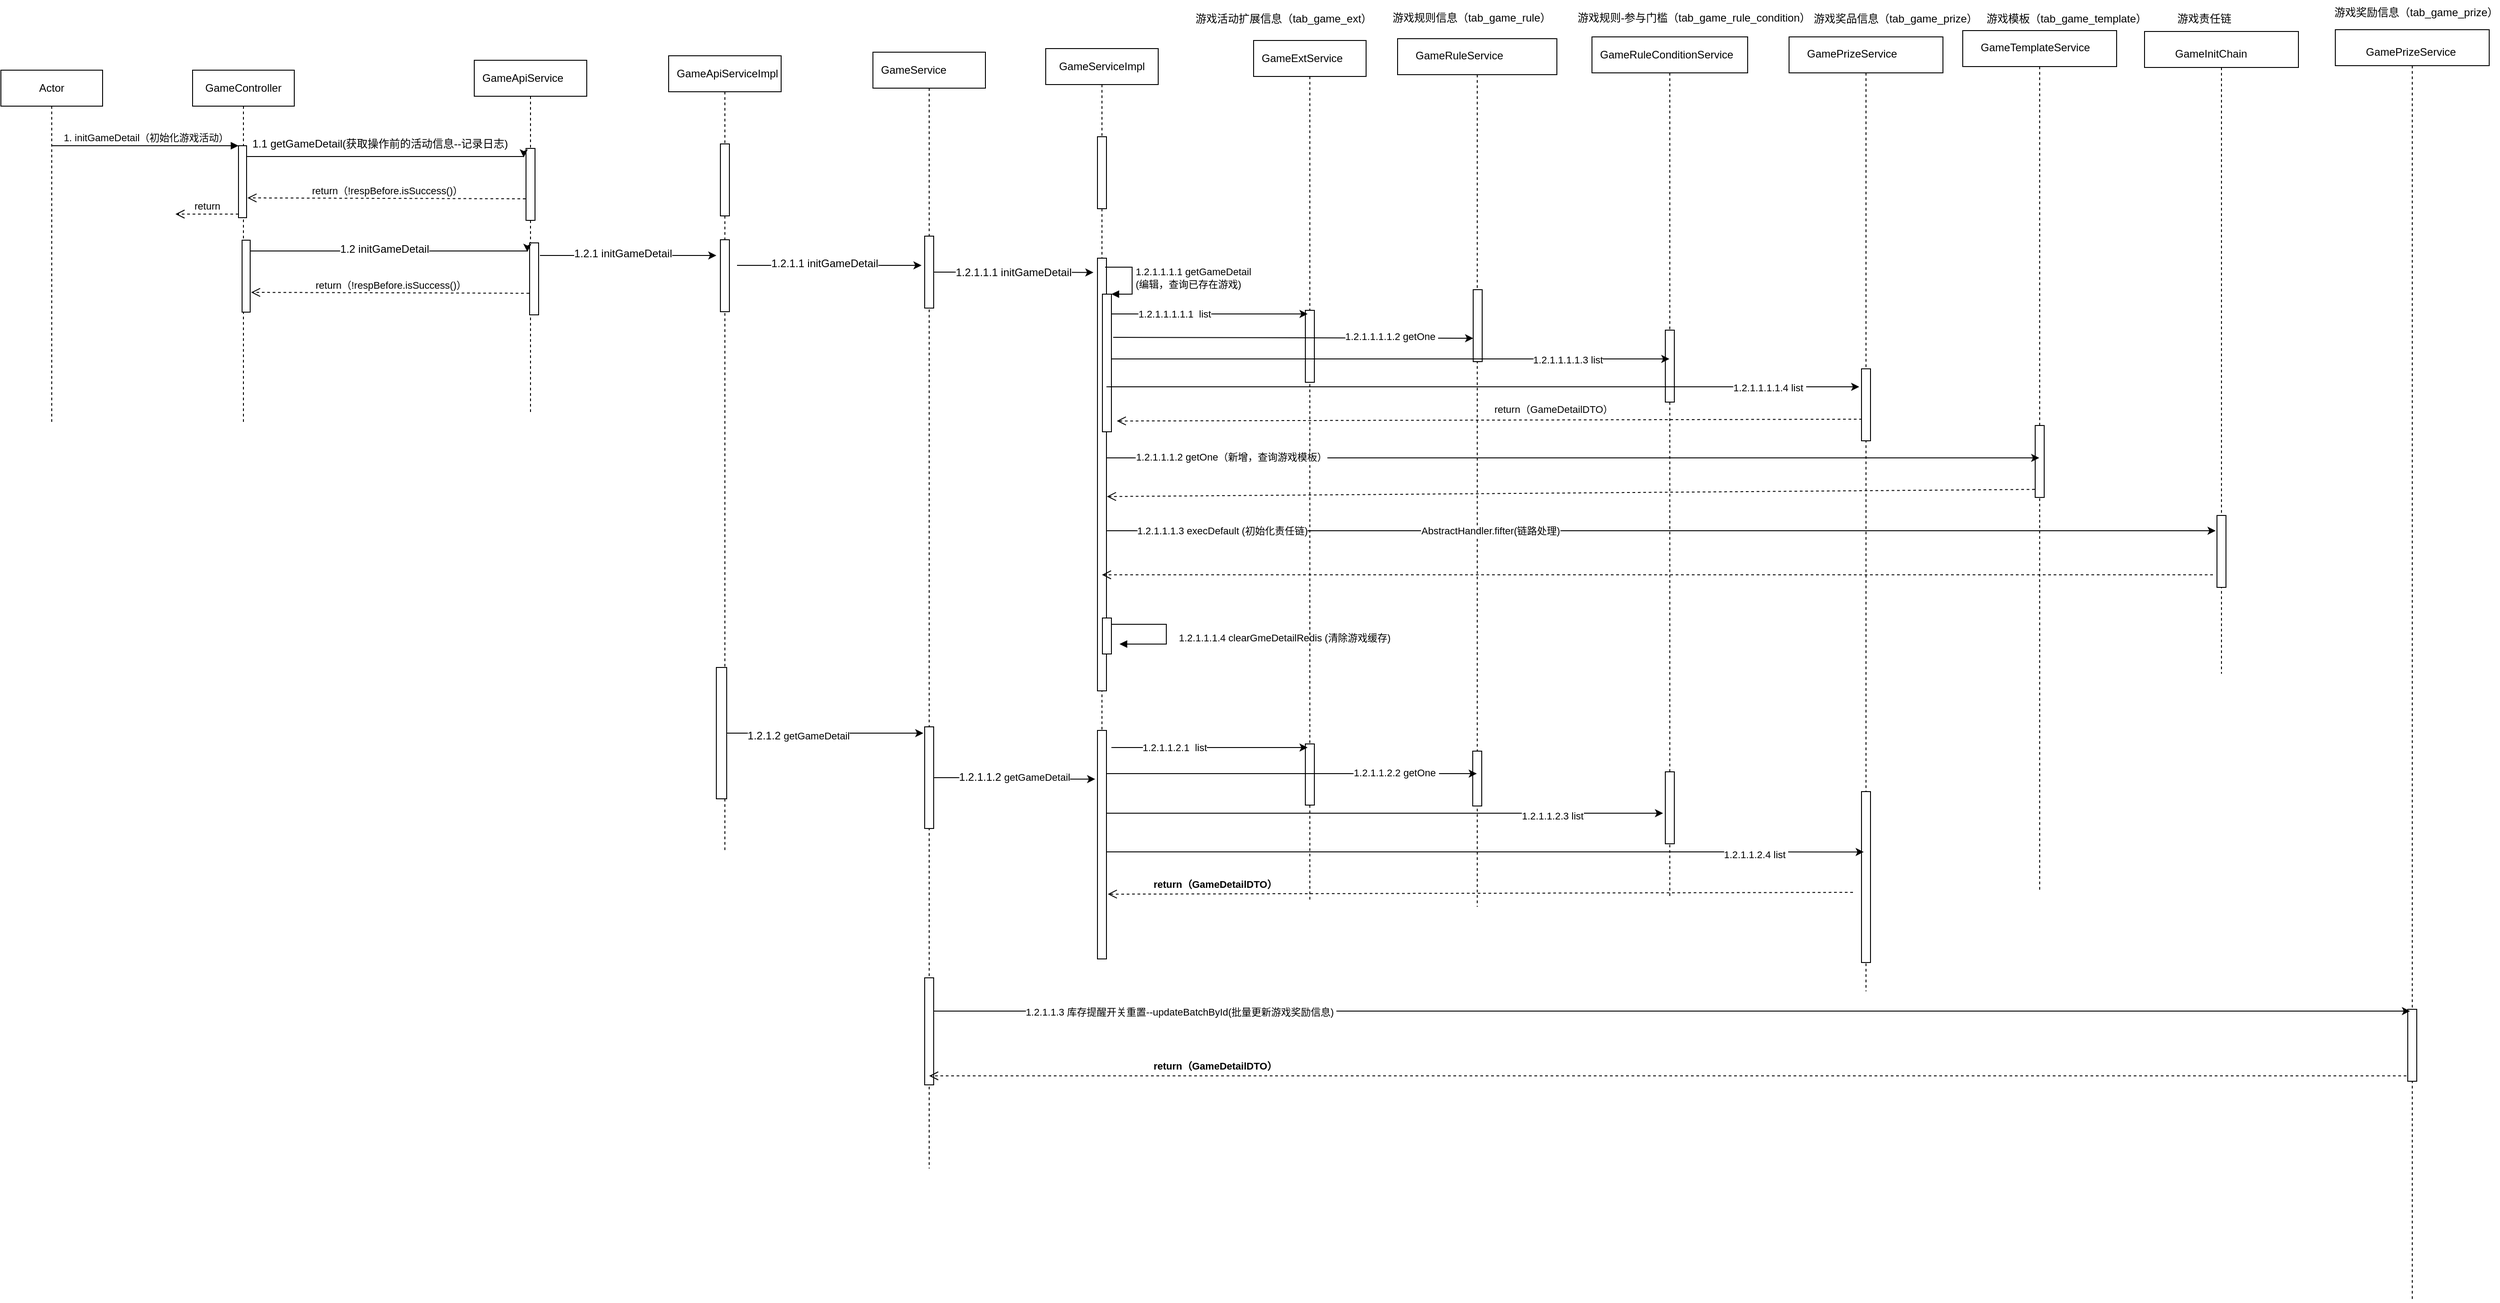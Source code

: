 <mxfile version="20.0.4" type="github">
  <diagram id="1G8xQlf1kXc83v-TsdEQ" name="第 1 页">
    <mxGraphModel dx="2686" dy="1250" grid="0" gridSize="10" guides="1" tooltips="1" connect="1" arrows="1" fold="1" page="0" pageScale="1" pageWidth="827" pageHeight="1169" math="0" shadow="0">
      <root>
        <mxCell id="0" />
        <mxCell id="1" parent="0" />
        <mxCell id="di5l27wVPfo-70FuPS_U-1" value="Actor" style="shape=umlLifeline;perimeter=lifelinePerimeter;whiteSpace=wrap;html=1;container=1;collapsible=0;recursiveResize=0;outlineConnect=0;" vertex="1" parent="1">
          <mxGeometry x="-565" y="3" width="113" height="392" as="geometry" />
        </mxCell>
        <mxCell id="di5l27wVPfo-70FuPS_U-2" value="GameController" style="shape=umlLifeline;perimeter=lifelinePerimeter;whiteSpace=wrap;html=1;container=1;collapsible=0;recursiveResize=0;outlineConnect=0;" vertex="1" parent="1">
          <mxGeometry x="-352" y="3" width="113" height="392" as="geometry" />
        </mxCell>
        <mxCell id="di5l27wVPfo-70FuPS_U-3" value="" style="html=1;points=[];perimeter=orthogonalPerimeter;" vertex="1" parent="di5l27wVPfo-70FuPS_U-2">
          <mxGeometry x="51" y="84" width="9" height="80" as="geometry" />
        </mxCell>
        <mxCell id="di5l27wVPfo-70FuPS_U-5" value="return" style="html=1;verticalAlign=bottom;endArrow=open;dashed=1;endSize=8;exitX=0;exitY=0.95;rounded=0;" edge="1" source="di5l27wVPfo-70FuPS_U-3" parent="di5l27wVPfo-70FuPS_U-2">
          <mxGeometry relative="1" as="geometry">
            <mxPoint x="-19" y="160" as="targetPoint" />
          </mxGeometry>
        </mxCell>
        <mxCell id="di5l27wVPfo-70FuPS_U-4" value="1. initGameDetail（初始化游戏活动）" style="html=1;verticalAlign=bottom;endArrow=block;entryX=0;entryY=0;rounded=0;" edge="1" target="di5l27wVPfo-70FuPS_U-3" parent="1" source="di5l27wVPfo-70FuPS_U-1">
          <mxGeometry relative="1" as="geometry">
            <mxPoint x="-548" y="82" as="sourcePoint" />
          </mxGeometry>
        </mxCell>
        <mxCell id="di5l27wVPfo-70FuPS_U-8" value="&lt;div style=&quot;text-align: start;&quot;&gt;&lt;font face=&quot;monospace&quot; color=&quot;#ba0000&quot;&gt;&lt;span style=&quot;font-size: 0px;&quot;&gt;GameApiService&lt;/span&gt;&lt;/font&gt;&lt;br&gt;&lt;/div&gt;" style="shape=umlLifeline;perimeter=lifelinePerimeter;whiteSpace=wrap;html=1;container=1;collapsible=0;recursiveResize=0;outlineConnect=0;" vertex="1" parent="1">
          <mxGeometry x="-39" y="-8" width="125" height="392" as="geometry" />
        </mxCell>
        <mxCell id="di5l27wVPfo-70FuPS_U-9" value="" style="html=1;points=[];perimeter=orthogonalPerimeter;" vertex="1" parent="di5l27wVPfo-70FuPS_U-8">
          <mxGeometry x="57.5" y="98" width="10" height="80" as="geometry" />
        </mxCell>
        <mxCell id="di5l27wVPfo-70FuPS_U-11" value="GameApiService" style="text;whiteSpace=wrap;html=1;" vertex="1" parent="di5l27wVPfo-70FuPS_U-8">
          <mxGeometry x="7" y="6" width="118" height="36" as="geometry" />
        </mxCell>
        <mxCell id="di5l27wVPfo-70FuPS_U-35" style="edgeStyle=orthogonalEdgeStyle;rounded=0;orthogonalLoop=1;jettySize=auto;html=1;" edge="1" parent="di5l27wVPfo-70FuPS_U-8">
          <mxGeometry relative="1" as="geometry">
            <Array as="points">
              <mxPoint x="73" y="217" />
            </Array>
            <mxPoint x="73" y="217" as="sourcePoint" />
            <mxPoint x="269" y="217" as="targetPoint" />
          </mxGeometry>
        </mxCell>
        <mxCell id="di5l27wVPfo-70FuPS_U-37" value="&lt;span style=&quot;font-size: 12px;&quot;&gt;1.2.1 initGameDetail&lt;/span&gt;" style="edgeLabel;html=1;align=center;verticalAlign=middle;resizable=0;points=[];" vertex="1" connectable="0" parent="di5l27wVPfo-70FuPS_U-35">
          <mxGeometry x="-0.059" y="2" relative="1" as="geometry">
            <mxPoint as="offset" />
          </mxGeometry>
        </mxCell>
        <mxCell id="di5l27wVPfo-70FuPS_U-12" style="edgeStyle=orthogonalEdgeStyle;rounded=0;orthogonalLoop=1;jettySize=auto;html=1;entryX=-0.25;entryY=0.125;entryDx=0;entryDy=0;entryPerimeter=0;" edge="1" parent="1" source="di5l27wVPfo-70FuPS_U-3" target="di5l27wVPfo-70FuPS_U-9">
          <mxGeometry relative="1" as="geometry">
            <Array as="points">
              <mxPoint x="-219" y="99" />
              <mxPoint x="-219" y="99" />
            </Array>
          </mxGeometry>
        </mxCell>
        <mxCell id="di5l27wVPfo-70FuPS_U-13" value="1.1 getGameDetail(获取操作前的活动信息--记录日志)" style="text;html=1;align=center;verticalAlign=middle;resizable=0;points=[];autosize=1;strokeColor=none;fillColor=none;" vertex="1" parent="1">
          <mxGeometry x="-295" y="72" width="302" height="26" as="geometry" />
        </mxCell>
        <mxCell id="di5l27wVPfo-70FuPS_U-15" value="return（!respBefore.isSuccess()）" style="html=1;verticalAlign=bottom;endArrow=open;dashed=1;endSize=8;exitX=-0.05;exitY=0.7;rounded=0;exitDx=0;exitDy=0;exitPerimeter=0;entryX=1.111;entryY=0.725;entryDx=0;entryDy=0;entryPerimeter=0;" edge="1" parent="1" source="di5l27wVPfo-70FuPS_U-9" target="di5l27wVPfo-70FuPS_U-3">
          <mxGeometry relative="1" as="geometry">
            <mxPoint x="-290" y="140" as="targetPoint" />
            <mxPoint x="-291" y="173" as="sourcePoint" />
          </mxGeometry>
        </mxCell>
        <mxCell id="di5l27wVPfo-70FuPS_U-16" value="" style="html=1;points=[];perimeter=orthogonalPerimeter;" vertex="1" parent="1">
          <mxGeometry x="-297" y="192" width="9" height="80" as="geometry" />
        </mxCell>
        <mxCell id="di5l27wVPfo-70FuPS_U-17" value="" style="html=1;points=[];perimeter=orthogonalPerimeter;" vertex="1" parent="1">
          <mxGeometry x="22.5" y="195" width="10" height="80" as="geometry" />
        </mxCell>
        <mxCell id="di5l27wVPfo-70FuPS_U-18" style="edgeStyle=orthogonalEdgeStyle;rounded=0;orthogonalLoop=1;jettySize=auto;html=1;entryX=-0.25;entryY=0.125;entryDx=0;entryDy=0;entryPerimeter=0;" edge="1" parent="1" source="di5l27wVPfo-70FuPS_U-16" target="di5l27wVPfo-70FuPS_U-17">
          <mxGeometry relative="1" as="geometry">
            <Array as="points">
              <mxPoint x="-215" y="204" />
              <mxPoint x="-215" y="204" />
            </Array>
          </mxGeometry>
        </mxCell>
        <mxCell id="di5l27wVPfo-70FuPS_U-38" value="&lt;span style=&quot;font-size: 12px;&quot;&gt;1.2 initGameDetail&lt;/span&gt;" style="edgeLabel;html=1;align=center;verticalAlign=middle;resizable=0;points=[];" vertex="1" connectable="0" parent="di5l27wVPfo-70FuPS_U-18">
          <mxGeometry x="0.461" y="1" relative="1" as="geometry">
            <mxPoint x="-77" y="-1" as="offset" />
          </mxGeometry>
        </mxCell>
        <mxCell id="di5l27wVPfo-70FuPS_U-20" value="return（!respBefore.isSuccess()）" style="html=1;verticalAlign=bottom;endArrow=open;dashed=1;endSize=8;exitX=-0.05;exitY=0.7;rounded=0;exitDx=0;exitDy=0;exitPerimeter=0;entryX=1.111;entryY=0.725;entryDx=0;entryDy=0;entryPerimeter=0;" edge="1" parent="1" source="di5l27wVPfo-70FuPS_U-17" target="di5l27wVPfo-70FuPS_U-16">
          <mxGeometry relative="1" as="geometry">
            <mxPoint x="-286" y="245" as="targetPoint" />
            <mxPoint x="-287" y="278" as="sourcePoint" />
          </mxGeometry>
        </mxCell>
        <mxCell id="di5l27wVPfo-70FuPS_U-21" value="&lt;div style=&quot;text-align: start;&quot;&gt;GameServiceImpl&lt;br&gt;&lt;/div&gt;" style="shape=umlLifeline;perimeter=lifelinePerimeter;whiteSpace=wrap;html=1;container=1;collapsible=0;recursiveResize=0;outlineConnect=0;" vertex="1" parent="1">
          <mxGeometry x="596" y="-21" width="125" height="1012" as="geometry" />
        </mxCell>
        <mxCell id="di5l27wVPfo-70FuPS_U-22" value="" style="html=1;points=[];perimeter=orthogonalPerimeter;" vertex="1" parent="di5l27wVPfo-70FuPS_U-21">
          <mxGeometry x="57.5" y="98" width="10" height="80" as="geometry" />
        </mxCell>
        <mxCell id="di5l27wVPfo-70FuPS_U-24" value="" style="html=1;points=[];perimeter=orthogonalPerimeter;" vertex="1" parent="di5l27wVPfo-70FuPS_U-21">
          <mxGeometry x="57.5" y="233" width="10" height="481" as="geometry" />
        </mxCell>
        <mxCell id="di5l27wVPfo-70FuPS_U-39" value="" style="html=1;points=[];perimeter=orthogonalPerimeter;" vertex="1" parent="di5l27wVPfo-70FuPS_U-21">
          <mxGeometry x="63" y="273" width="10" height="153" as="geometry" />
        </mxCell>
        <mxCell id="di5l27wVPfo-70FuPS_U-40" value="1.2.1.1.1.1 getGameDetail&lt;br&gt;(编辑，查询已存在游戏)&amp;nbsp;" style="edgeStyle=orthogonalEdgeStyle;html=1;align=left;spacingLeft=2;endArrow=block;rounded=0;entryX=1;entryY=0;" edge="1" target="di5l27wVPfo-70FuPS_U-39" parent="di5l27wVPfo-70FuPS_U-21">
          <mxGeometry relative="1" as="geometry">
            <mxPoint x="66" y="243" as="sourcePoint" />
            <Array as="points">
              <mxPoint x="96" y="243" />
            </Array>
          </mxGeometry>
        </mxCell>
        <mxCell id="di5l27wVPfo-70FuPS_U-67" value="return（GameDetailDTO）" style="html=1;verticalAlign=bottom;endArrow=open;dashed=1;endSize=8;rounded=0;exitX=0.05;exitY=0.7;exitDx=0;exitDy=0;exitPerimeter=0;" edge="1" parent="di5l27wVPfo-70FuPS_U-21" source="di5l27wVPfo-70FuPS_U-59">
          <mxGeometry x="-0.172" y="-3" relative="1" as="geometry">
            <mxPoint x="905" y="410" as="sourcePoint" />
            <mxPoint x="79" y="414" as="targetPoint" />
            <mxPoint as="offset" />
          </mxGeometry>
        </mxCell>
        <mxCell id="di5l27wVPfo-70FuPS_U-90" value="1.2.1.1.1.4 clearGmeDetailRedis (清除游戏缓存)" style="edgeStyle=orthogonalEdgeStyle;html=1;align=left;spacingLeft=2;endArrow=block;rounded=0;startArrow=none;" edge="1" parent="di5l27wVPfo-70FuPS_U-21" source="di5l27wVPfo-70FuPS_U-89">
          <mxGeometry x="0.126" y="10" relative="1" as="geometry">
            <mxPoint x="68" y="640" as="sourcePoint" />
            <Array as="points">
              <mxPoint x="134" y="640" />
              <mxPoint x="134" y="662" />
            </Array>
            <mxPoint x="82" y="662" as="targetPoint" />
            <mxPoint as="offset" />
          </mxGeometry>
        </mxCell>
        <mxCell id="di5l27wVPfo-70FuPS_U-89" value="" style="html=1;points=[];perimeter=orthogonalPerimeter;" vertex="1" parent="di5l27wVPfo-70FuPS_U-21">
          <mxGeometry x="63" y="633" width="10" height="40" as="geometry" />
        </mxCell>
        <mxCell id="di5l27wVPfo-70FuPS_U-121" value="" style="html=1;points=[];perimeter=orthogonalPerimeter;" vertex="1" parent="di5l27wVPfo-70FuPS_U-21">
          <mxGeometry x="57.5" y="758" width="10" height="254" as="geometry" />
        </mxCell>
        <mxCell id="di5l27wVPfo-70FuPS_U-26" value="&lt;div style=&quot;text-align: start;&quot;&gt;&lt;font face=&quot;monospace&quot; color=&quot;#ba0000&quot;&gt;&lt;span style=&quot;font-size: 0px;&quot;&gt;GameApiService&lt;/span&gt;&lt;/font&gt;&lt;br&gt;&lt;/div&gt;" style="shape=umlLifeline;perimeter=lifelinePerimeter;whiteSpace=wrap;html=1;container=1;collapsible=0;recursiveResize=0;outlineConnect=0;" vertex="1" parent="1">
          <mxGeometry x="987" y="-32" width="177" height="965" as="geometry" />
        </mxCell>
        <mxCell id="di5l27wVPfo-70FuPS_U-27" value="" style="html=1;points=[];perimeter=orthogonalPerimeter;" vertex="1" parent="di5l27wVPfo-70FuPS_U-26">
          <mxGeometry x="84" y="279" width="10" height="80" as="geometry" />
        </mxCell>
        <mxCell id="di5l27wVPfo-70FuPS_U-28" value="GameRuleService" style="text;whiteSpace=wrap;html=1;" vertex="1" parent="di5l27wVPfo-70FuPS_U-26">
          <mxGeometry x="18" y="5" width="118" height="36" as="geometry" />
        </mxCell>
        <mxCell id="di5l27wVPfo-70FuPS_U-145" value="" style="html=1;points=[];perimeter=orthogonalPerimeter;" vertex="1" parent="di5l27wVPfo-70FuPS_U-26">
          <mxGeometry x="83.5" y="792" width="10" height="61" as="geometry" />
        </mxCell>
        <mxCell id="di5l27wVPfo-70FuPS_U-155" value="return（GameDetailDTO）" style="html=1;verticalAlign=bottom;endArrow=open;dashed=1;endSize=8;rounded=0;exitX=0.05;exitY=0.7;exitDx=0;exitDy=0;exitPerimeter=0;fontStyle=1" edge="1" parent="di5l27wVPfo-70FuPS_U-26">
          <mxGeometry x="0.713" y="-2" relative="1" as="geometry">
            <mxPoint x="506" y="949" as="sourcePoint" />
            <mxPoint x="-322" y="951" as="targetPoint" />
            <mxPoint as="offset" />
          </mxGeometry>
        </mxCell>
        <mxCell id="di5l27wVPfo-70FuPS_U-30" value="&lt;div style=&quot;text-align: start;&quot;&gt;&lt;font face=&quot;monospace&quot; color=&quot;#ba0000&quot;&gt;&lt;span style=&quot;font-size: 0px;&quot;&gt;GameApiService&lt;/span&gt;&lt;/font&gt;&lt;br&gt;&lt;/div&gt;" style="shape=umlLifeline;perimeter=lifelinePerimeter;whiteSpace=wrap;html=1;container=1;collapsible=0;recursiveResize=0;outlineConnect=0;" vertex="1" parent="1">
          <mxGeometry x="1203" y="-34" width="173" height="958" as="geometry" />
        </mxCell>
        <mxCell id="di5l27wVPfo-70FuPS_U-32" value="GameRuleConditionService" style="text;whiteSpace=wrap;html=1;" vertex="1" parent="di5l27wVPfo-70FuPS_U-30">
          <mxGeometry x="7" y="6" width="118" height="36" as="geometry" />
        </mxCell>
        <mxCell id="di5l27wVPfo-70FuPS_U-33" value="" style="html=1;points=[];perimeter=orthogonalPerimeter;" vertex="1" parent="di5l27wVPfo-70FuPS_U-30">
          <mxGeometry x="81.5" y="326" width="10" height="80" as="geometry" />
        </mxCell>
        <mxCell id="di5l27wVPfo-70FuPS_U-148" value="" style="html=1;points=[];perimeter=orthogonalPerimeter;" vertex="1" parent="di5l27wVPfo-70FuPS_U-30">
          <mxGeometry x="81.5" y="817" width="10" height="80" as="geometry" />
        </mxCell>
        <mxCell id="di5l27wVPfo-70FuPS_U-43" value="&lt;div style=&quot;text-align: start;&quot;&gt;&lt;span style=&quot;color: rgba(0, 0, 0, 0); font-family: monospace; font-size: 0px;&quot;&gt;%3CmxGraphModel%3E%3Croot%3E%3CmxCell%20id%3D%220%22%2F%3E%3CmxCell%20id%3D%221%22%20parent%3D%220%22%2F%3E%3CmxCell%20id%3D%222%22%20value%3D%22%22%20style%3D%22html%3D1%3Bpoints%3D%5B%5D%3Bperimeter%3DorthogonalPerimeter%3B%22%20vertex%3D%221%22%20parent%3D%221%22%3E%3CmxGeometry%20x%3D%22884.5%22%20y%3D%22270%22%20width%3D%2210%22%20height%3D%2280%22%20as%3D%22geometry%22%2F%3E%3C%2FmxCell%3E%3C%2Froot%3E%3C%2FmxGraphModel%3E&lt;/span&gt;&lt;br&gt;&lt;/div&gt;&lt;span style=&quot;color: rgba(0, 0, 0, 0); font-family: monospace; font-size: 0px; text-align: start;&quot;&gt;%3CmxGraphModel%3E%3Croot%3E%3CmxCell%20id%3D%220%22%2F%3E%3CmxCell%20id%3D%221%22%20parent%3D%220%22%2F%3E%3CmxCell%20id%3D%222%22%20value%3D%22%22%20style%3D%22html%3D1%3Bpoints%3D%5B%5D%3Bperimeter%3DorthogonalPerimeter%3B%22%20vertex%3D%221%22%20parent%3D%221%22%3E%3CmxGeometry%20x%3D%22884.5%22%20y%3D%22270%22%20width%3D%2210%22%20height%3D%2280%22%20as%3D%22geometry%22%2F%3E%3C%2FmxCell%3E%3C%2Froot%3E%3C%2FmxGraphModel%3E&lt;/span&gt;" style="shape=umlLifeline;perimeter=lifelinePerimeter;whiteSpace=wrap;html=1;container=1;collapsible=0;recursiveResize=0;outlineConnect=0;" vertex="1" parent="1">
          <mxGeometry x="827" y="-30" width="125" height="957" as="geometry" />
        </mxCell>
        <mxCell id="di5l27wVPfo-70FuPS_U-45" value="GameExtService" style="text;whiteSpace=wrap;html=1;" vertex="1" parent="di5l27wVPfo-70FuPS_U-43">
          <mxGeometry x="7" y="6" width="118" height="36" as="geometry" />
        </mxCell>
        <mxCell id="di5l27wVPfo-70FuPS_U-29" value="" style="html=1;points=[];perimeter=orthogonalPerimeter;" vertex="1" parent="di5l27wVPfo-70FuPS_U-43">
          <mxGeometry x="57.5" y="300" width="10" height="80" as="geometry" />
        </mxCell>
        <mxCell id="di5l27wVPfo-70FuPS_U-142" value="" style="html=1;points=[];perimeter=orthogonalPerimeter;" vertex="1" parent="di5l27wVPfo-70FuPS_U-43">
          <mxGeometry x="57.5" y="782" width="10" height="68" as="geometry" />
        </mxCell>
        <mxCell id="di5l27wVPfo-70FuPS_U-143" style="edgeStyle=orthogonalEdgeStyle;rounded=0;orthogonalLoop=1;jettySize=auto;html=1;entryX=0.25;entryY=0.463;entryDx=0;entryDy=0;entryPerimeter=0;" edge="1" parent="di5l27wVPfo-70FuPS_U-43">
          <mxGeometry relative="1" as="geometry">
            <mxPoint x="-158" y="786" as="sourcePoint" />
            <mxPoint x="60" y="786.04" as="targetPoint" />
            <Array as="points">
              <mxPoint x="-105" y="786" />
              <mxPoint x="-105" y="786" />
            </Array>
          </mxGeometry>
        </mxCell>
        <mxCell id="di5l27wVPfo-70FuPS_U-144" value="1.2.1.1.2.1&amp;nbsp; list" style="edgeLabel;html=1;align=center;verticalAlign=middle;resizable=0;points=[];" vertex="1" connectable="0" parent="di5l27wVPfo-70FuPS_U-143">
          <mxGeometry x="-0.357" relative="1" as="geometry">
            <mxPoint as="offset" />
          </mxGeometry>
        </mxCell>
        <mxCell id="di5l27wVPfo-70FuPS_U-47" style="edgeStyle=orthogonalEdgeStyle;rounded=0;orthogonalLoop=1;jettySize=auto;html=1;entryX=0.25;entryY=0.463;entryDx=0;entryDy=0;entryPerimeter=0;" edge="1" parent="1" source="di5l27wVPfo-70FuPS_U-39">
          <mxGeometry relative="1" as="geometry">
            <mxPoint x="887" y="274.04" as="targetPoint" />
            <Array as="points">
              <mxPoint x="722" y="274" />
              <mxPoint x="722" y="274" />
            </Array>
          </mxGeometry>
        </mxCell>
        <mxCell id="di5l27wVPfo-70FuPS_U-49" value="1.2.1.1.1.1.1&amp;nbsp; list" style="edgeLabel;html=1;align=center;verticalAlign=middle;resizable=0;points=[];" vertex="1" connectable="0" parent="di5l27wVPfo-70FuPS_U-47">
          <mxGeometry x="-0.357" relative="1" as="geometry">
            <mxPoint as="offset" />
          </mxGeometry>
        </mxCell>
        <mxCell id="di5l27wVPfo-70FuPS_U-50" value="游戏活动扩展信息（tab_game_ext）" style="text;html=1;align=center;verticalAlign=middle;resizable=0;points=[];autosize=1;strokeColor=none;fillColor=none;" vertex="1" parent="1">
          <mxGeometry x="753" y="-67" width="214" height="26" as="geometry" />
        </mxCell>
        <mxCell id="di5l27wVPfo-70FuPS_U-52" style="edgeStyle=orthogonalEdgeStyle;rounded=0;orthogonalLoop=1;jettySize=auto;html=1;entryX=0;entryY=0.675;entryDx=0;entryDy=0;entryPerimeter=0;" edge="1" parent="1" target="di5l27wVPfo-70FuPS_U-27">
          <mxGeometry relative="1" as="geometry">
            <mxPoint x="671" y="300" as="sourcePoint" />
            <mxPoint x="1008" y="294" as="targetPoint" />
            <Array as="points" />
          </mxGeometry>
        </mxCell>
        <mxCell id="di5l27wVPfo-70FuPS_U-53" value="1.2.1.1.1.1.2 getOne&amp;nbsp;" style="edgeLabel;html=1;align=center;verticalAlign=middle;resizable=0;points=[];" vertex="1" connectable="0" parent="di5l27wVPfo-70FuPS_U-52">
          <mxGeometry x="0.395" y="-1" relative="1" as="geometry">
            <mxPoint x="30" y="-3" as="offset" />
          </mxGeometry>
        </mxCell>
        <mxCell id="di5l27wVPfo-70FuPS_U-51" value="游戏规则信息（tab_game_rule）" style="text;html=1;align=center;verticalAlign=middle;resizable=0;points=[];autosize=1;strokeColor=none;fillColor=none;" vertex="1" parent="1">
          <mxGeometry x="972" y="-68" width="194" height="26" as="geometry" />
        </mxCell>
        <mxCell id="di5l27wVPfo-70FuPS_U-55" style="edgeStyle=orthogonalEdgeStyle;rounded=0;orthogonalLoop=1;jettySize=auto;html=1;" edge="1" parent="1" source="di5l27wVPfo-70FuPS_U-39" target="di5l27wVPfo-70FuPS_U-30">
          <mxGeometry relative="1" as="geometry">
            <mxPoint x="1266" y="330" as="targetPoint" />
            <Array as="points">
              <mxPoint x="871" y="324" />
              <mxPoint x="871" y="324" />
            </Array>
          </mxGeometry>
        </mxCell>
        <mxCell id="di5l27wVPfo-70FuPS_U-56" value="1.2.1.1.1.1.3 list" style="edgeLabel;html=1;align=center;verticalAlign=middle;resizable=0;points=[];" vertex="1" connectable="0" parent="di5l27wVPfo-70FuPS_U-55">
          <mxGeometry x="0.636" y="-1" relative="1" as="geometry">
            <mxPoint as="offset" />
          </mxGeometry>
        </mxCell>
        <mxCell id="di5l27wVPfo-70FuPS_U-57" value="游戏规则-参与门槛（tab_game_rule_condition）" style="text;html=1;align=center;verticalAlign=middle;resizable=0;points=[];autosize=1;strokeColor=none;fillColor=none;" vertex="1" parent="1">
          <mxGeometry x="1177" y="-68" width="277" height="26" as="geometry" />
        </mxCell>
        <mxCell id="di5l27wVPfo-70FuPS_U-58" value="&lt;div style=&quot;text-align: start;&quot;&gt;&lt;font face=&quot;monospace&quot; color=&quot;#ba0000&quot;&gt;&lt;span style=&quot;font-size: 0px;&quot;&gt;GameApiService&lt;/span&gt;&lt;/font&gt;&lt;br&gt;&lt;/div&gt;" style="shape=umlLifeline;perimeter=lifelinePerimeter;whiteSpace=wrap;html=1;container=1;collapsible=0;recursiveResize=0;outlineConnect=0;" vertex="1" parent="1">
          <mxGeometry x="1422" y="-34" width="171" height="1061" as="geometry" />
        </mxCell>
        <mxCell id="di5l27wVPfo-70FuPS_U-59" value="" style="html=1;points=[];perimeter=orthogonalPerimeter;" vertex="1" parent="di5l27wVPfo-70FuPS_U-58">
          <mxGeometry x="80.5" y="369" width="10" height="80" as="geometry" />
        </mxCell>
        <mxCell id="di5l27wVPfo-70FuPS_U-60" value="GamePrizeService" style="text;whiteSpace=wrap;html=1;" vertex="1" parent="di5l27wVPfo-70FuPS_U-58">
          <mxGeometry x="18" y="5" width="118" height="36" as="geometry" />
        </mxCell>
        <mxCell id="di5l27wVPfo-70FuPS_U-151" value="" style="html=1;points=[];perimeter=orthogonalPerimeter;" vertex="1" parent="di5l27wVPfo-70FuPS_U-58">
          <mxGeometry x="80.5" y="839" width="10" height="190" as="geometry" />
        </mxCell>
        <mxCell id="di5l27wVPfo-70FuPS_U-63" style="edgeStyle=orthogonalEdgeStyle;rounded=0;orthogonalLoop=1;jettySize=auto;html=1;entryX=-0.25;entryY=0.25;entryDx=0;entryDy=0;entryPerimeter=0;" edge="1" parent="1" source="di5l27wVPfo-70FuPS_U-24" target="di5l27wVPfo-70FuPS_U-59">
          <mxGeometry relative="1" as="geometry">
            <mxPoint x="1485" y="348" as="targetPoint" />
            <Array as="points">
              <mxPoint x="868" y="355" />
              <mxPoint x="868" y="355" />
            </Array>
          </mxGeometry>
        </mxCell>
        <mxCell id="di5l27wVPfo-70FuPS_U-64" value="1.2.1.1.1.1.4 list&amp;nbsp;" style="edgeLabel;html=1;align=center;verticalAlign=middle;resizable=0;points=[];" vertex="1" connectable="0" parent="di5l27wVPfo-70FuPS_U-63">
          <mxGeometry x="0.76" y="-1" relative="1" as="geometry">
            <mxPoint as="offset" />
          </mxGeometry>
        </mxCell>
        <mxCell id="di5l27wVPfo-70FuPS_U-65" value="游戏奖品信息（tab_game_prize）" style="text;html=1;align=center;verticalAlign=middle;resizable=0;points=[];autosize=1;strokeColor=none;fillColor=none;" vertex="1" parent="1">
          <mxGeometry x="1440" y="-67" width="200" height="26" as="geometry" />
        </mxCell>
        <mxCell id="di5l27wVPfo-70FuPS_U-70" value="&lt;div style=&quot;text-align: start;&quot;&gt;&lt;font face=&quot;monospace&quot; color=&quot;#ba0000&quot;&gt;&lt;span style=&quot;font-size: 0px;&quot;&gt;GameApiService&lt;/span&gt;&lt;/font&gt;&lt;br&gt;&lt;/div&gt;" style="shape=umlLifeline;perimeter=lifelinePerimeter;whiteSpace=wrap;html=1;container=1;collapsible=0;recursiveResize=0;outlineConnect=0;" vertex="1" parent="1">
          <mxGeometry x="1615" y="-41" width="171" height="956" as="geometry" />
        </mxCell>
        <mxCell id="di5l27wVPfo-70FuPS_U-71" value="" style="html=1;points=[];perimeter=orthogonalPerimeter;" vertex="1" parent="di5l27wVPfo-70FuPS_U-70">
          <mxGeometry x="80.5" y="439" width="10" height="80" as="geometry" />
        </mxCell>
        <mxCell id="di5l27wVPfo-70FuPS_U-72" value="GameTemplateService" style="text;whiteSpace=wrap;html=1;" vertex="1" parent="di5l27wVPfo-70FuPS_U-70">
          <mxGeometry x="18" y="5" width="118" height="36" as="geometry" />
        </mxCell>
        <mxCell id="di5l27wVPfo-70FuPS_U-74" style="edgeStyle=orthogonalEdgeStyle;rounded=0;orthogonalLoop=1;jettySize=auto;html=1;" edge="1" parent="1" source="di5l27wVPfo-70FuPS_U-24" target="di5l27wVPfo-70FuPS_U-70">
          <mxGeometry relative="1" as="geometry">
            <mxPoint x="1609" y="412" as="targetPoint" />
            <Array as="points">
              <mxPoint x="1098" y="434" />
              <mxPoint x="1098" y="434" />
            </Array>
          </mxGeometry>
        </mxCell>
        <mxCell id="di5l27wVPfo-70FuPS_U-75" value="&lt;span style=&quot;text-align: left;&quot;&gt;1.2.1.1.1.2&lt;/span&gt;&amp;nbsp;getOne（新增，查询游戏模板）" style="edgeLabel;html=1;align=center;verticalAlign=middle;resizable=0;points=[];" vertex="1" connectable="0" parent="di5l27wVPfo-70FuPS_U-74">
          <mxGeometry x="-0.875" y="-2" relative="1" as="geometry">
            <mxPoint x="73" y="-3" as="offset" />
          </mxGeometry>
        </mxCell>
        <mxCell id="di5l27wVPfo-70FuPS_U-76" value="游戏模板（tab_game_template）" style="text;html=1;align=center;verticalAlign=middle;resizable=0;points=[];autosize=1;strokeColor=none;fillColor=none;" vertex="1" parent="1">
          <mxGeometry x="1632" y="-67" width="196" height="26" as="geometry" />
        </mxCell>
        <mxCell id="di5l27wVPfo-70FuPS_U-77" value="&lt;div style=&quot;text-align: start;&quot;&gt;&lt;font face=&quot;monospace&quot; color=&quot;#ba0000&quot;&gt;&lt;span style=&quot;font-size: 0px;&quot;&gt;GameApiService&lt;/span&gt;&lt;/font&gt;&lt;br&gt;&lt;/div&gt;" style="shape=umlLifeline;perimeter=lifelinePerimeter;whiteSpace=wrap;html=1;container=1;collapsible=0;recursiveResize=0;outlineConnect=0;" vertex="1" parent="1">
          <mxGeometry x="1817" y="-40" width="171" height="714" as="geometry" />
        </mxCell>
        <mxCell id="di5l27wVPfo-70FuPS_U-78" value="" style="html=1;points=[];perimeter=orthogonalPerimeter;" vertex="1" parent="di5l27wVPfo-70FuPS_U-77">
          <mxGeometry x="80.5" y="538" width="10" height="80" as="geometry" />
        </mxCell>
        <mxCell id="di5l27wVPfo-70FuPS_U-79" value="&lt;font face=&quot;monospace&quot; color=&quot;#ba0000&quot;&gt;&lt;span style=&quot;font-size: 0px;&quot;&gt;GameInitChain&lt;/span&gt;&lt;/font&gt;" style="text;whiteSpace=wrap;html=1;" vertex="1" parent="di5l27wVPfo-70FuPS_U-77">
          <mxGeometry x="18" y="5" width="118" height="36" as="geometry" />
        </mxCell>
        <mxCell id="di5l27wVPfo-70FuPS_U-83" value="GameInitChain" style="text;whiteSpace=wrap;html=1;" vertex="1" parent="di5l27wVPfo-70FuPS_U-77">
          <mxGeometry x="31.5" y="11" width="108" height="36" as="geometry" />
        </mxCell>
        <mxCell id="di5l27wVPfo-70FuPS_U-87" value="" style="html=1;verticalAlign=bottom;endArrow=open;dashed=1;endSize=8;rounded=0;" edge="1" parent="di5l27wVPfo-70FuPS_U-77" target="di5l27wVPfo-70FuPS_U-21">
          <mxGeometry relative="1" as="geometry">
            <mxPoint x="76" y="604" as="sourcePoint" />
            <mxPoint x="-940" y="622" as="targetPoint" />
          </mxGeometry>
        </mxCell>
        <mxCell id="di5l27wVPfo-70FuPS_U-84" value="游戏责任链" style="text;html=1;align=center;verticalAlign=middle;resizable=0;points=[];autosize=1;strokeColor=none;fillColor=none;" vertex="1" parent="1">
          <mxGeometry x="1844" y="-67" width="78" height="26" as="geometry" />
        </mxCell>
        <mxCell id="di5l27wVPfo-70FuPS_U-85" style="edgeStyle=orthogonalEdgeStyle;rounded=0;orthogonalLoop=1;jettySize=auto;html=1;entryX=-0.15;entryY=0.213;entryDx=0;entryDy=0;entryPerimeter=0;" edge="1" parent="1" source="di5l27wVPfo-70FuPS_U-24" target="di5l27wVPfo-70FuPS_U-78">
          <mxGeometry relative="1" as="geometry">
            <Array as="points">
              <mxPoint x="1104" y="515" />
              <mxPoint x="1104" y="515" />
            </Array>
          </mxGeometry>
        </mxCell>
        <mxCell id="di5l27wVPfo-70FuPS_U-86" value="&lt;span style=&quot;text-align: left;&quot;&gt;1.2.1.1.1.3&amp;nbsp;&lt;/span&gt;execDefault (初始化责任链)" style="edgeLabel;html=1;align=center;verticalAlign=middle;resizable=0;points=[];" vertex="1" connectable="0" parent="di5l27wVPfo-70FuPS_U-85">
          <mxGeometry x="-0.946" y="-1" relative="1" as="geometry">
            <mxPoint x="95" y="-1" as="offset" />
          </mxGeometry>
        </mxCell>
        <mxCell id="di5l27wVPfo-70FuPS_U-88" value="&lt;span style=&quot;font-size: 11px;&quot;&gt;AbstractHandler.fifter(链路处理)&lt;/span&gt;" style="edgeLabel;html=1;align=center;verticalAlign=middle;resizable=0;points=[];" vertex="1" connectable="0" parent="di5l27wVPfo-70FuPS_U-85">
          <mxGeometry x="-0.326" y="-2" relative="1" as="geometry">
            <mxPoint x="11" y="-2" as="offset" />
          </mxGeometry>
        </mxCell>
        <mxCell id="di5l27wVPfo-70FuPS_U-92" value="&lt;div style=&quot;text-align: start;&quot;&gt;&lt;font face=&quot;monospace&quot; color=&quot;#ba0000&quot;&gt;&lt;span style=&quot;font-size: 0px;&quot;&gt;GameApiService&lt;/span&gt;&lt;/font&gt;&lt;br&gt;&lt;/div&gt;" style="shape=umlLifeline;perimeter=lifelinePerimeter;whiteSpace=wrap;html=1;container=1;collapsible=0;recursiveResize=0;outlineConnect=0;" vertex="1" parent="1">
          <mxGeometry x="177" y="-13" width="125" height="886" as="geometry" />
        </mxCell>
        <mxCell id="di5l27wVPfo-70FuPS_U-93" value="" style="html=1;points=[];perimeter=orthogonalPerimeter;" vertex="1" parent="di5l27wVPfo-70FuPS_U-92">
          <mxGeometry x="57.5" y="98" width="10" height="80" as="geometry" />
        </mxCell>
        <mxCell id="di5l27wVPfo-70FuPS_U-94" value="GameApiServiceImpl" style="text;whiteSpace=wrap;html=1;" vertex="1" parent="di5l27wVPfo-70FuPS_U-92">
          <mxGeometry x="7" y="6" width="118" height="36" as="geometry" />
        </mxCell>
        <mxCell id="di5l27wVPfo-70FuPS_U-95" value="" style="html=1;points=[];perimeter=orthogonalPerimeter;" vertex="1" parent="di5l27wVPfo-70FuPS_U-92">
          <mxGeometry x="57.5" y="204.5" width="10" height="80" as="geometry" />
        </mxCell>
        <mxCell id="di5l27wVPfo-70FuPS_U-126" value="&lt;span style=&quot;color: rgba(0, 0, 0, 0); font-family: monospace; font-size: 0px; text-align: start;&quot;&gt;%3CmxGraphModel%3E%3Croot%3E%3CmxCell%20id%3D%220%22%2F%3E%3CmxCell%20id%3D%221%22%20parent%3D%220%22%2F%3E%3CmxCell%20id%3D%222%22%20value%3D%22%22%20style%3D%22html%3D1%3Bpoints%3D%5B%5D%3Bperimeter%3DorthogonalPerimeter%3B%22%20vertex%3D%221%22%20parent%3D%221%22%3E%3CmxGeometry%20x%3D%22234.5%22%20y%3D%22191.5%22%20width%3D%2210%22%20height%3D%2280%22%20as%3D%22geometry%22%2F%3E%3C%2FmxCell%3E%3C%2Froot%3E%3C%2FmxGraphModel%3E&lt;/span&gt;" style="html=1;points=[];perimeter=orthogonalPerimeter;" vertex="1" parent="di5l27wVPfo-70FuPS_U-92">
          <mxGeometry x="53" y="680" width="11.5" height="146" as="geometry" />
        </mxCell>
        <mxCell id="di5l27wVPfo-70FuPS_U-104" value="&lt;div style=&quot;text-align: start;&quot;&gt;&lt;font face=&quot;monospace&quot; color=&quot;#ba0000&quot;&gt;&lt;span style=&quot;font-size: 0px;&quot;&gt;GameApiService&lt;/span&gt;&lt;/font&gt;&lt;br&gt;&lt;/div&gt;" style="shape=umlLifeline;perimeter=lifelinePerimeter;whiteSpace=wrap;html=1;container=1;collapsible=0;recursiveResize=0;outlineConnect=0;" vertex="1" parent="1">
          <mxGeometry x="404" y="-17" width="125" height="1241" as="geometry" />
        </mxCell>
        <mxCell id="di5l27wVPfo-70FuPS_U-106" value="GameService" style="text;whiteSpace=wrap;html=1;" vertex="1" parent="di5l27wVPfo-70FuPS_U-104">
          <mxGeometry x="7" y="6" width="118" height="36" as="geometry" />
        </mxCell>
        <mxCell id="di5l27wVPfo-70FuPS_U-107" value="" style="html=1;points=[];perimeter=orthogonalPerimeter;" vertex="1" parent="di5l27wVPfo-70FuPS_U-104">
          <mxGeometry x="57.5" y="204.5" width="10" height="80" as="geometry" />
        </mxCell>
        <mxCell id="di5l27wVPfo-70FuPS_U-113" style="edgeStyle=orthogonalEdgeStyle;rounded=0;orthogonalLoop=1;jettySize=auto;html=1;" edge="1" parent="di5l27wVPfo-70FuPS_U-104">
          <mxGeometry relative="1" as="geometry">
            <Array as="points">
              <mxPoint x="-142" y="237" />
            </Array>
            <mxPoint x="-151" y="237" as="sourcePoint" />
            <mxPoint x="54" y="237" as="targetPoint" />
          </mxGeometry>
        </mxCell>
        <mxCell id="di5l27wVPfo-70FuPS_U-114" value="&lt;span style=&quot;font-size: 12px;&quot;&gt;1.2.1.1 initGameDetail&lt;/span&gt;" style="edgeLabel;html=1;align=center;verticalAlign=middle;resizable=0;points=[];" vertex="1" connectable="0" parent="di5l27wVPfo-70FuPS_U-113">
          <mxGeometry x="-0.059" y="2" relative="1" as="geometry">
            <mxPoint as="offset" />
          </mxGeometry>
        </mxCell>
        <mxCell id="di5l27wVPfo-70FuPS_U-122" value="" style="html=1;points=[];perimeter=orthogonalPerimeter;" vertex="1" parent="di5l27wVPfo-70FuPS_U-104">
          <mxGeometry x="57.5" y="750" width="10" height="113" as="geometry" />
        </mxCell>
        <mxCell id="di5l27wVPfo-70FuPS_U-165" value="" style="html=1;points=[];perimeter=orthogonalPerimeter;" vertex="1" parent="di5l27wVPfo-70FuPS_U-104">
          <mxGeometry x="57.5" y="1029" width="10" height="119" as="geometry" />
        </mxCell>
        <mxCell id="di5l27wVPfo-70FuPS_U-119" style="edgeStyle=orthogonalEdgeStyle;rounded=0;orthogonalLoop=1;jettySize=auto;html=1;entryX=-0.45;entryY=0.033;entryDx=0;entryDy=0;entryPerimeter=0;" edge="1" parent="1" source="di5l27wVPfo-70FuPS_U-107" target="di5l27wVPfo-70FuPS_U-24">
          <mxGeometry relative="1" as="geometry" />
        </mxCell>
        <mxCell id="di5l27wVPfo-70FuPS_U-120" value="&lt;span style=&quot;font-size: 12px;&quot;&gt;1.2.1.1.1 initGameDetail&lt;/span&gt;" style="edgeLabel;html=1;align=center;verticalAlign=middle;resizable=0;points=[];" vertex="1" connectable="0" parent="di5l27wVPfo-70FuPS_U-119">
          <mxGeometry x="-0.185" y="2" relative="1" as="geometry">
            <mxPoint x="16" y="2" as="offset" />
          </mxGeometry>
        </mxCell>
        <mxCell id="di5l27wVPfo-70FuPS_U-124" style="edgeStyle=orthogonalEdgeStyle;rounded=0;orthogonalLoop=1;jettySize=auto;html=1;entryX=-0.25;entryY=0.213;entryDx=0;entryDy=0;entryPerimeter=0;" edge="1" parent="1" source="di5l27wVPfo-70FuPS_U-122" target="di5l27wVPfo-70FuPS_U-121">
          <mxGeometry relative="1" as="geometry">
            <Array as="points" />
          </mxGeometry>
        </mxCell>
        <mxCell id="di5l27wVPfo-70FuPS_U-125" value="&lt;span style=&quot;font-size: 12px;&quot;&gt;1.2.1.1.2&amp;nbsp;&lt;/span&gt;getGameDetail" style="edgeLabel;html=1;align=center;verticalAlign=middle;resizable=0;points=[];" vertex="1" connectable="0" parent="di5l27wVPfo-70FuPS_U-124">
          <mxGeometry x="-0.377" relative="1" as="geometry">
            <mxPoint x="33" y="-1" as="offset" />
          </mxGeometry>
        </mxCell>
        <mxCell id="di5l27wVPfo-70FuPS_U-128" style="edgeStyle=orthogonalEdgeStyle;rounded=0;orthogonalLoop=1;jettySize=auto;html=1;entryX=-0.15;entryY=0.062;entryDx=0;entryDy=0;entryPerimeter=0;" edge="1" parent="1" source="di5l27wVPfo-70FuPS_U-126" target="di5l27wVPfo-70FuPS_U-122">
          <mxGeometry relative="1" as="geometry" />
        </mxCell>
        <mxCell id="di5l27wVPfo-70FuPS_U-130" value="&lt;span style=&quot;font-size: 12px;&quot;&gt;1.2.1.2&amp;nbsp;&lt;/span&gt;getGameDetail" style="edgeLabel;html=1;align=center;verticalAlign=middle;resizable=0;points=[];" vertex="1" connectable="0" parent="di5l27wVPfo-70FuPS_U-128">
          <mxGeometry x="-0.272" y="-3" relative="1" as="geometry">
            <mxPoint as="offset" />
          </mxGeometry>
        </mxCell>
        <mxCell id="di5l27wVPfo-70FuPS_U-146" style="edgeStyle=orthogonalEdgeStyle;rounded=0;orthogonalLoop=1;jettySize=auto;html=1;" edge="1" parent="1" source="di5l27wVPfo-70FuPS_U-121" target="di5l27wVPfo-70FuPS_U-26">
          <mxGeometry relative="1" as="geometry">
            <Array as="points">
              <mxPoint x="744" y="785" />
              <mxPoint x="744" y="785" />
            </Array>
          </mxGeometry>
        </mxCell>
        <mxCell id="di5l27wVPfo-70FuPS_U-147" value="1.2.1.1.2.2 getOne&amp;nbsp;" style="edgeLabel;html=1;align=center;verticalAlign=middle;resizable=0;points=[];" vertex="1" connectable="0" parent="di5l27wVPfo-70FuPS_U-146">
          <mxGeometry x="0.405" y="-2" relative="1" as="geometry">
            <mxPoint x="32" y="-3" as="offset" />
          </mxGeometry>
        </mxCell>
        <mxCell id="di5l27wVPfo-70FuPS_U-149" style="edgeStyle=orthogonalEdgeStyle;rounded=0;orthogonalLoop=1;jettySize=auto;html=1;entryX=-0.25;entryY=0.575;entryDx=0;entryDy=0;entryPerimeter=0;" edge="1" parent="1" source="di5l27wVPfo-70FuPS_U-121" target="di5l27wVPfo-70FuPS_U-148">
          <mxGeometry relative="1" as="geometry">
            <Array as="points">
              <mxPoint x="820" y="829" />
              <mxPoint x="820" y="829" />
            </Array>
          </mxGeometry>
        </mxCell>
        <mxCell id="di5l27wVPfo-70FuPS_U-150" value="1.2.1.1.2.3 list" style="edgeLabel;html=1;align=center;verticalAlign=middle;resizable=0;points=[];" vertex="1" connectable="0" parent="di5l27wVPfo-70FuPS_U-149">
          <mxGeometry x="0.599" y="-3" relative="1" as="geometry">
            <mxPoint x="1" as="offset" />
          </mxGeometry>
        </mxCell>
        <mxCell id="di5l27wVPfo-70FuPS_U-152" style="edgeStyle=orthogonalEdgeStyle;rounded=0;orthogonalLoop=1;jettySize=auto;html=1;entryX=0.25;entryY=0.353;entryDx=0;entryDy=0;entryPerimeter=0;" edge="1" parent="1" source="di5l27wVPfo-70FuPS_U-121" target="di5l27wVPfo-70FuPS_U-151">
          <mxGeometry relative="1" as="geometry">
            <mxPoint x="1420" y="831" as="targetPoint" />
            <Array as="points">
              <mxPoint x="877" y="872" />
              <mxPoint x="877" y="872" />
            </Array>
          </mxGeometry>
        </mxCell>
        <mxCell id="di5l27wVPfo-70FuPS_U-153" value="1.2.1.1.2.4 list&amp;nbsp;" style="edgeLabel;html=1;align=center;verticalAlign=middle;resizable=0;points=[];" vertex="1" connectable="0" parent="di5l27wVPfo-70FuPS_U-152">
          <mxGeometry x="0.712" y="-3" relative="1" as="geometry">
            <mxPoint x="1" as="offset" />
          </mxGeometry>
        </mxCell>
        <mxCell id="di5l27wVPfo-70FuPS_U-157" value="" style="html=1;verticalAlign=bottom;endArrow=open;dashed=1;endSize=8;rounded=0;exitX=-0.05;exitY=0.888;exitDx=0;exitDy=0;exitPerimeter=0;" edge="1" parent="1" source="di5l27wVPfo-70FuPS_U-71">
          <mxGeometry x="-0.172" y="-3" relative="1" as="geometry">
            <mxPoint x="1513" y="401" as="sourcePoint" />
            <mxPoint x="664" y="477" as="targetPoint" />
            <mxPoint as="offset" />
          </mxGeometry>
        </mxCell>
        <mxCell id="di5l27wVPfo-70FuPS_U-158" value="&lt;div style=&quot;text-align: start;&quot;&gt;&lt;font face=&quot;monospace&quot; color=&quot;#ba0000&quot;&gt;&lt;span style=&quot;font-size: 0px;&quot;&gt;GameApiService&lt;/span&gt;&lt;/font&gt;&lt;br&gt;&lt;/div&gt;" style="shape=umlLifeline;perimeter=lifelinePerimeter;whiteSpace=wrap;html=1;container=1;collapsible=0;recursiveResize=0;outlineConnect=0;" vertex="1" parent="1">
          <mxGeometry x="2029" y="-42" width="171" height="1414" as="geometry" />
        </mxCell>
        <mxCell id="di5l27wVPfo-70FuPS_U-160" value="&lt;font face=&quot;monospace&quot; color=&quot;#ba0000&quot;&gt;&lt;span style=&quot;font-size: 0px;&quot;&gt;GameInitChain&lt;/span&gt;&lt;/font&gt;" style="text;whiteSpace=wrap;html=1;" vertex="1" parent="di5l27wVPfo-70FuPS_U-158">
          <mxGeometry x="18" y="5" width="118" height="36" as="geometry" />
        </mxCell>
        <mxCell id="di5l27wVPfo-70FuPS_U-161" value="GamePrizeService" style="text;whiteSpace=wrap;html=1;" vertex="1" parent="di5l27wVPfo-70FuPS_U-158">
          <mxGeometry x="31.5" y="11" width="108" height="36" as="geometry" />
        </mxCell>
        <mxCell id="di5l27wVPfo-70FuPS_U-159" value="" style="html=1;points=[];perimeter=orthogonalPerimeter;" vertex="1" parent="di5l27wVPfo-70FuPS_U-158">
          <mxGeometry x="80.5" y="1089" width="10" height="80" as="geometry" />
        </mxCell>
        <mxCell id="di5l27wVPfo-70FuPS_U-166" style="edgeStyle=orthogonalEdgeStyle;rounded=0;orthogonalLoop=1;jettySize=auto;html=1;entryX=0.25;entryY=0.063;entryDx=0;entryDy=0;entryPerimeter=0;" edge="1" parent="1">
          <mxGeometry relative="1" as="geometry">
            <mxPoint x="471.5" y="1049" as="sourcePoint" />
            <mxPoint x="2112" y="1049" as="targetPoint" />
          </mxGeometry>
        </mxCell>
        <mxCell id="di5l27wVPfo-70FuPS_U-169" value="1.2.1.1.3 库存提醒开关重置--updateBatchById(批量更新游戏奖励信息)&amp;nbsp;" style="edgeLabel;html=1;align=center;verticalAlign=middle;resizable=0;points=[];" vertex="1" connectable="0" parent="di5l27wVPfo-70FuPS_U-166">
          <mxGeometry x="-0.825" y="4" relative="1" as="geometry">
            <mxPoint x="131" y="5" as="offset" />
          </mxGeometry>
        </mxCell>
        <mxCell id="di5l27wVPfo-70FuPS_U-168" value="游戏奖励信息（tab_game_prize）" style="text;whiteSpace=wrap;html=1;" vertex="1" parent="1">
          <mxGeometry x="2026" y="-75" width="185" height="36" as="geometry" />
        </mxCell>
        <mxCell id="di5l27wVPfo-70FuPS_U-170" value="return（GameDetailDTO）" style="html=1;verticalAlign=bottom;endArrow=open;dashed=1;endSize=8;rounded=0;exitX=-0.15;exitY=0.925;exitDx=0;exitDy=0;exitPerimeter=0;fontStyle=1" edge="1" parent="1" source="di5l27wVPfo-70FuPS_U-159" target="di5l27wVPfo-70FuPS_U-104">
          <mxGeometry x="0.614" y="-2" relative="1" as="geometry">
            <mxPoint x="1503" y="927" as="sourcePoint" />
            <mxPoint x="675" y="929" as="targetPoint" />
            <mxPoint as="offset" />
          </mxGeometry>
        </mxCell>
      </root>
    </mxGraphModel>
  </diagram>
</mxfile>
